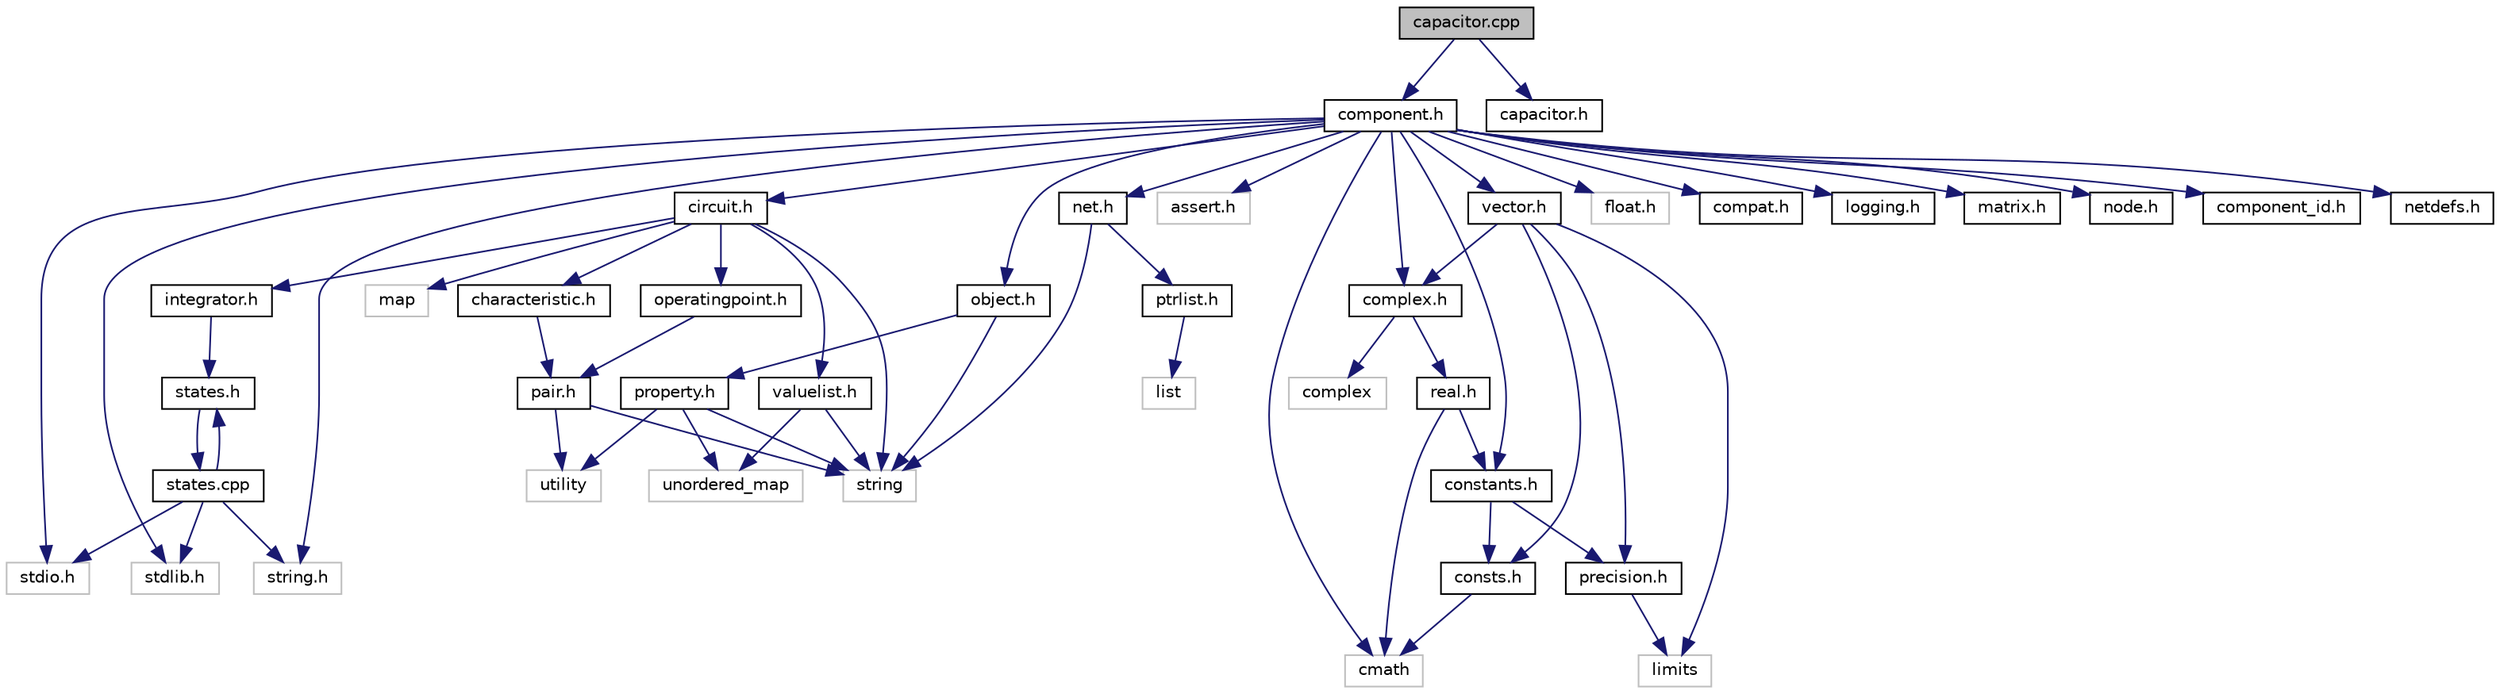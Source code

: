 digraph G
{
  edge [fontname="Helvetica",fontsize="10",labelfontname="Helvetica",labelfontsize="10"];
  node [fontname="Helvetica",fontsize="10",shape=record];
  Node1 [label="capacitor.cpp",height=0.2,width=0.4,color="black", fillcolor="grey75", style="filled" fontcolor="black"];
  Node1 -> Node2 [color="midnightblue",fontsize="10",style="solid",fontname="Helvetica"];
  Node2 [label="component.h",height=0.2,width=0.4,color="black", fillcolor="white", style="filled",URL="$component_8h.html"];
  Node2 -> Node3 [color="midnightblue",fontsize="10",style="solid",fontname="Helvetica"];
  Node3 [label="stdio.h",height=0.2,width=0.4,color="grey75", fillcolor="white", style="filled"];
  Node2 -> Node4 [color="midnightblue",fontsize="10",style="solid",fontname="Helvetica"];
  Node4 [label="stdlib.h",height=0.2,width=0.4,color="grey75", fillcolor="white", style="filled"];
  Node2 -> Node5 [color="midnightblue",fontsize="10",style="solid",fontname="Helvetica"];
  Node5 [label="string.h",height=0.2,width=0.4,color="grey75", fillcolor="white", style="filled"];
  Node2 -> Node6 [color="midnightblue",fontsize="10",style="solid",fontname="Helvetica"];
  Node6 [label="assert.h",height=0.2,width=0.4,color="grey75", fillcolor="white", style="filled"];
  Node2 -> Node7 [color="midnightblue",fontsize="10",style="solid",fontname="Helvetica"];
  Node7 [label="cmath",height=0.2,width=0.4,color="grey75", fillcolor="white", style="filled"];
  Node2 -> Node8 [color="midnightblue",fontsize="10",style="solid",fontname="Helvetica"];
  Node8 [label="float.h",height=0.2,width=0.4,color="grey75", fillcolor="white", style="filled"];
  Node2 -> Node9 [color="midnightblue",fontsize="10",style="solid",fontname="Helvetica"];
  Node9 [label="compat.h",height=0.2,width=0.4,color="black", fillcolor="white", style="filled",URL="$compat_8h.html"];
  Node2 -> Node10 [color="midnightblue",fontsize="10",style="solid",fontname="Helvetica"];
  Node10 [label="logging.h",height=0.2,width=0.4,color="black", fillcolor="white", style="filled",URL="$logging_8h.html"];
  Node2 -> Node11 [color="midnightblue",fontsize="10",style="solid",fontname="Helvetica"];
  Node11 [label="complex.h",height=0.2,width=0.4,color="black", fillcolor="white", style="filled",URL="$complex_8h.html"];
  Node11 -> Node12 [color="midnightblue",fontsize="10",style="solid",fontname="Helvetica"];
  Node12 [label="complex",height=0.2,width=0.4,color="grey75", fillcolor="white", style="filled"];
  Node11 -> Node13 [color="midnightblue",fontsize="10",style="solid",fontname="Helvetica"];
  Node13 [label="real.h",height=0.2,width=0.4,color="black", fillcolor="white", style="filled",URL="$real_8h.html"];
  Node13 -> Node7 [color="midnightblue",fontsize="10",style="solid",fontname="Helvetica"];
  Node13 -> Node14 [color="midnightblue",fontsize="10",style="solid",fontname="Helvetica"];
  Node14 [label="constants.h",height=0.2,width=0.4,color="black", fillcolor="white", style="filled",URL="$constants_8h.html",tooltip="Global physical constants header file."];
  Node14 -> Node15 [color="midnightblue",fontsize="10",style="solid",fontname="Helvetica"];
  Node15 [label="consts.h",height=0.2,width=0.4,color="black", fillcolor="white", style="filled",URL="$consts_8h.html",tooltip="Global math constants header file."];
  Node15 -> Node7 [color="midnightblue",fontsize="10",style="solid",fontname="Helvetica"];
  Node14 -> Node16 [color="midnightblue",fontsize="10",style="solid",fontname="Helvetica"];
  Node16 [label="precision.h",height=0.2,width=0.4,color="black", fillcolor="white", style="filled",URL="$precision_8h.html"];
  Node16 -> Node17 [color="midnightblue",fontsize="10",style="solid",fontname="Helvetica"];
  Node17 [label="limits",height=0.2,width=0.4,color="grey75", fillcolor="white", style="filled"];
  Node2 -> Node18 [color="midnightblue",fontsize="10",style="solid",fontname="Helvetica"];
  Node18 [label="object.h",height=0.2,width=0.4,color="black", fillcolor="white", style="filled",URL="$object_8h.html"];
  Node18 -> Node19 [color="midnightblue",fontsize="10",style="solid",fontname="Helvetica"];
  Node19 [label="string",height=0.2,width=0.4,color="grey75", fillcolor="white", style="filled"];
  Node18 -> Node20 [color="midnightblue",fontsize="10",style="solid",fontname="Helvetica"];
  Node20 [label="property.h",height=0.2,width=0.4,color="black", fillcolor="white", style="filled",URL="$property_8h.html"];
  Node20 -> Node19 [color="midnightblue",fontsize="10",style="solid",fontname="Helvetica"];
  Node20 -> Node21 [color="midnightblue",fontsize="10",style="solid",fontname="Helvetica"];
  Node21 [label="unordered_map",height=0.2,width=0.4,color="grey75", fillcolor="white", style="filled"];
  Node20 -> Node22 [color="midnightblue",fontsize="10",style="solid",fontname="Helvetica"];
  Node22 [label="utility",height=0.2,width=0.4,color="grey75", fillcolor="white", style="filled"];
  Node2 -> Node23 [color="midnightblue",fontsize="10",style="solid",fontname="Helvetica"];
  Node23 [label="vector.h",height=0.2,width=0.4,color="black", fillcolor="white", style="filled",URL="$vector_8h.html"];
  Node23 -> Node17 [color="midnightblue",fontsize="10",style="solid",fontname="Helvetica"];
  Node23 -> Node15 [color="midnightblue",fontsize="10",style="solid",fontname="Helvetica"];
  Node23 -> Node16 [color="midnightblue",fontsize="10",style="solid",fontname="Helvetica"];
  Node23 -> Node11 [color="midnightblue",fontsize="10",style="solid",fontname="Helvetica"];
  Node2 -> Node24 [color="midnightblue",fontsize="10",style="solid",fontname="Helvetica"];
  Node24 [label="matrix.h",height=0.2,width=0.4,color="black", fillcolor="white", style="filled",URL="$matrix_8h.html",tooltip="Dense matrix class header file."];
  Node2 -> Node25 [color="midnightblue",fontsize="10",style="solid",fontname="Helvetica"];
  Node25 [label="node.h",height=0.2,width=0.4,color="black", fillcolor="white", style="filled",URL="$node_8h.html"];
  Node2 -> Node26 [color="midnightblue",fontsize="10",style="solid",fontname="Helvetica"];
  Node26 [label="net.h",height=0.2,width=0.4,color="black", fillcolor="white", style="filled",URL="$net_8h.html"];
  Node26 -> Node19 [color="midnightblue",fontsize="10",style="solid",fontname="Helvetica"];
  Node26 -> Node27 [color="midnightblue",fontsize="10",style="solid",fontname="Helvetica"];
  Node27 [label="ptrlist.h",height=0.2,width=0.4,color="black", fillcolor="white", style="filled",URL="$ptrlist_8h.html"];
  Node27 -> Node28 [color="midnightblue",fontsize="10",style="solid",fontname="Helvetica"];
  Node28 [label="list",height=0.2,width=0.4,color="grey75", fillcolor="white", style="filled"];
  Node2 -> Node29 [color="midnightblue",fontsize="10",style="solid",fontname="Helvetica"];
  Node29 [label="circuit.h",height=0.2,width=0.4,color="black", fillcolor="white", style="filled",URL="$circuit_8h.html",tooltip="The circuit class header file."];
  Node29 -> Node30 [color="midnightblue",fontsize="10",style="solid",fontname="Helvetica"];
  Node30 [label="characteristic.h",height=0.2,width=0.4,color="black", fillcolor="white", style="filled",URL="$characteristic_8h.html"];
  Node30 -> Node31 [color="midnightblue",fontsize="10",style="solid",fontname="Helvetica"];
  Node31 [label="pair.h",height=0.2,width=0.4,color="black", fillcolor="white", style="filled",URL="$pair_8h.html"];
  Node31 -> Node22 [color="midnightblue",fontsize="10",style="solid",fontname="Helvetica"];
  Node31 -> Node19 [color="midnightblue",fontsize="10",style="solid",fontname="Helvetica"];
  Node29 -> Node32 [color="midnightblue",fontsize="10",style="solid",fontname="Helvetica"];
  Node32 [label="operatingpoint.h",height=0.2,width=0.4,color="black", fillcolor="white", style="filled",URL="$operatingpoint_8h.html"];
  Node32 -> Node31 [color="midnightblue",fontsize="10",style="solid",fontname="Helvetica"];
  Node29 -> Node33 [color="midnightblue",fontsize="10",style="solid",fontname="Helvetica"];
  Node33 [label="map",height=0.2,width=0.4,color="grey75", fillcolor="white", style="filled"];
  Node29 -> Node19 [color="midnightblue",fontsize="10",style="solid",fontname="Helvetica"];
  Node29 -> Node34 [color="midnightblue",fontsize="10",style="solid",fontname="Helvetica"];
  Node34 [label="integrator.h",height=0.2,width=0.4,color="black", fillcolor="white", style="filled",URL="$integrator_8h.html"];
  Node34 -> Node35 [color="midnightblue",fontsize="10",style="solid",fontname="Helvetica"];
  Node35 [label="states.h",height=0.2,width=0.4,color="black", fillcolor="white", style="filled",URL="$states_8h.html"];
  Node35 -> Node36 [color="midnightblue",fontsize="10",style="solid",fontname="Helvetica"];
  Node36 [label="states.cpp",height=0.2,width=0.4,color="black", fillcolor="white", style="filled",URL="$states_8cpp.html"];
  Node36 -> Node3 [color="midnightblue",fontsize="10",style="solid",fontname="Helvetica"];
  Node36 -> Node4 [color="midnightblue",fontsize="10",style="solid",fontname="Helvetica"];
  Node36 -> Node5 [color="midnightblue",fontsize="10",style="solid",fontname="Helvetica"];
  Node36 -> Node35 [color="midnightblue",fontsize="10",style="solid",fontname="Helvetica"];
  Node29 -> Node37 [color="midnightblue",fontsize="10",style="solid",fontname="Helvetica"];
  Node37 [label="valuelist.h",height=0.2,width=0.4,color="black", fillcolor="white", style="filled",URL="$valuelist_8h.html"];
  Node37 -> Node21 [color="midnightblue",fontsize="10",style="solid",fontname="Helvetica"];
  Node37 -> Node19 [color="midnightblue",fontsize="10",style="solid",fontname="Helvetica"];
  Node2 -> Node38 [color="midnightblue",fontsize="10",style="solid",fontname="Helvetica"];
  Node38 [label="component_id.h",height=0.2,width=0.4,color="black", fillcolor="white", style="filled",URL="$component__id_8h.html"];
  Node2 -> Node14 [color="midnightblue",fontsize="10",style="solid",fontname="Helvetica"];
  Node2 -> Node39 [color="midnightblue",fontsize="10",style="solid",fontname="Helvetica"];
  Node39 [label="netdefs.h",height=0.2,width=0.4,color="black", fillcolor="white", style="filled",URL="$netdefs_8h.html"];
  Node1 -> Node40 [color="midnightblue",fontsize="10",style="solid",fontname="Helvetica"];
  Node40 [label="capacitor.h",height=0.2,width=0.4,color="black", fillcolor="white", style="filled",URL="$capacitor_8h.html"];
}
